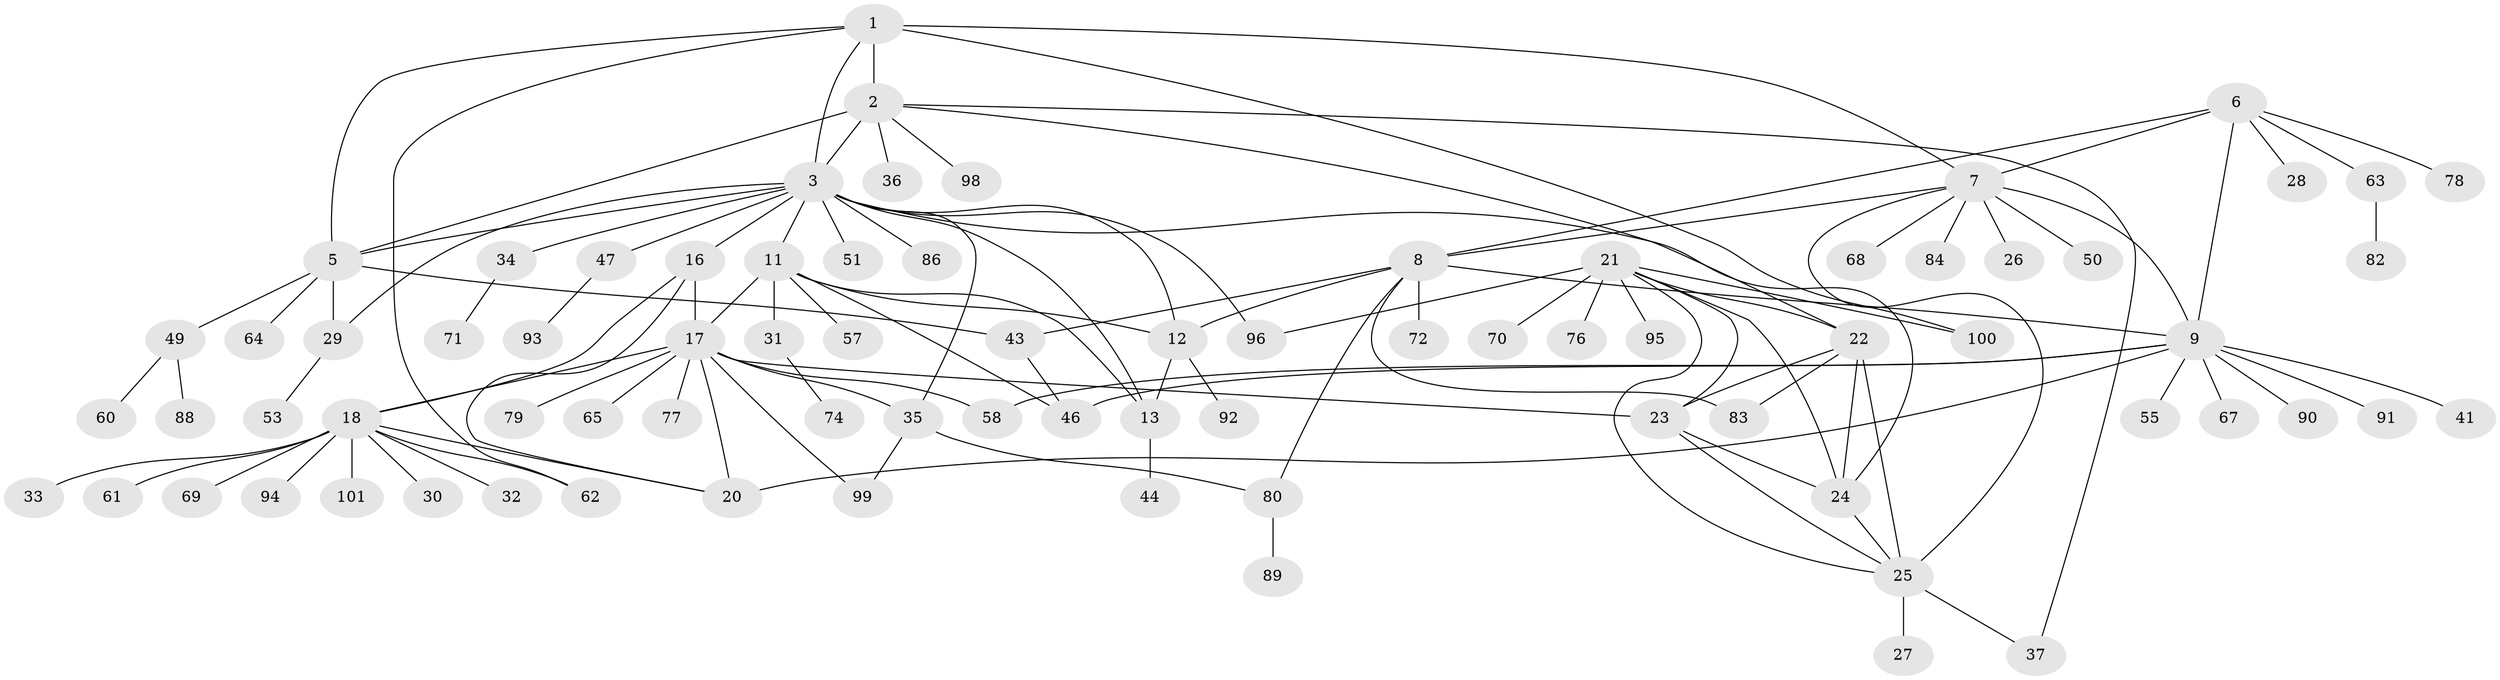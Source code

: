 // original degree distribution, {8: 0.049019607843137254, 6: 0.058823529411764705, 9: 0.029411764705882353, 7: 0.0392156862745098, 10: 0.0196078431372549, 12: 0.00980392156862745, 5: 0.029411764705882353, 13: 0.00980392156862745, 1: 0.5392156862745098, 3: 0.0784313725490196, 2: 0.12745098039215685, 4: 0.00980392156862745}
// Generated by graph-tools (version 1.1) at 2025/11/02/27/25 16:11:35]
// undirected, 79 vertices, 115 edges
graph export_dot {
graph [start="1"]
  node [color=gray90,style=filled];
  1 [super="+87"];
  2 [super="+4"];
  3 [super="+15"];
  5 [super="+39"];
  6;
  7 [super="+10"];
  8 [super="+38"];
  9 [super="+59"];
  11 [super="+14"];
  12 [super="+81"];
  13 [super="+48"];
  16;
  17 [super="+19"];
  18 [super="+52"];
  20 [super="+56"];
  21 [super="+75"];
  22 [super="+97"];
  23;
  24 [super="+45"];
  25 [super="+102"];
  26;
  27;
  28;
  29;
  30;
  31 [super="+42"];
  32;
  33;
  34;
  35 [super="+40"];
  36;
  37;
  41;
  43;
  44;
  46 [super="+54"];
  47;
  49 [super="+73"];
  50;
  51;
  53;
  55;
  57;
  58;
  60 [super="+85"];
  61;
  62;
  63 [super="+66"];
  64;
  65;
  67;
  68;
  69;
  70;
  71;
  72;
  74;
  76;
  77;
  78;
  79;
  80;
  82;
  83;
  84;
  86;
  88;
  89;
  90;
  91;
  92;
  93;
  94;
  95;
  96;
  98;
  99;
  100;
  101;
  1 -- 2 [weight=2];
  1 -- 3;
  1 -- 5;
  1 -- 7;
  1 -- 62;
  1 -- 100;
  2 -- 3 [weight=2];
  2 -- 5 [weight=2];
  2 -- 36;
  2 -- 98;
  2 -- 37;
  2 -- 22;
  3 -- 5;
  3 -- 16;
  3 -- 34;
  3 -- 86;
  3 -- 96;
  3 -- 35;
  3 -- 11 [weight=2];
  3 -- 12;
  3 -- 13;
  3 -- 47;
  3 -- 51;
  3 -- 24;
  3 -- 29;
  5 -- 29;
  5 -- 43;
  5 -- 49;
  5 -- 64;
  6 -- 7 [weight=2];
  6 -- 8;
  6 -- 9;
  6 -- 28;
  6 -- 63;
  6 -- 78;
  7 -- 8 [weight=2];
  7 -- 9 [weight=2];
  7 -- 26;
  7 -- 50;
  7 -- 84;
  7 -- 68;
  7 -- 25;
  8 -- 9;
  8 -- 12;
  8 -- 43;
  8 -- 72;
  8 -- 80;
  8 -- 83;
  9 -- 20;
  9 -- 41;
  9 -- 55;
  9 -- 58;
  9 -- 67;
  9 -- 91;
  9 -- 90;
  9 -- 46;
  11 -- 12 [weight=2];
  11 -- 13 [weight=2];
  11 -- 31;
  11 -- 57;
  11 -- 46;
  11 -- 17;
  12 -- 13;
  12 -- 92;
  13 -- 44;
  16 -- 17 [weight=2];
  16 -- 18;
  16 -- 20;
  17 -- 18 [weight=2];
  17 -- 20 [weight=2];
  17 -- 23;
  17 -- 77;
  17 -- 79;
  17 -- 35;
  17 -- 65;
  17 -- 99;
  17 -- 58;
  18 -- 20;
  18 -- 30;
  18 -- 32;
  18 -- 33;
  18 -- 61;
  18 -- 62;
  18 -- 69;
  18 -- 94;
  18 -- 101;
  21 -- 22;
  21 -- 23;
  21 -- 24;
  21 -- 25;
  21 -- 70;
  21 -- 76;
  21 -- 96;
  21 -- 100;
  21 -- 95;
  22 -- 23;
  22 -- 24;
  22 -- 25;
  22 -- 83;
  23 -- 24;
  23 -- 25;
  24 -- 25;
  25 -- 27;
  25 -- 37;
  29 -- 53;
  31 -- 74;
  34 -- 71;
  35 -- 80;
  35 -- 99;
  43 -- 46;
  47 -- 93;
  49 -- 60;
  49 -- 88;
  63 -- 82;
  80 -- 89;
}
